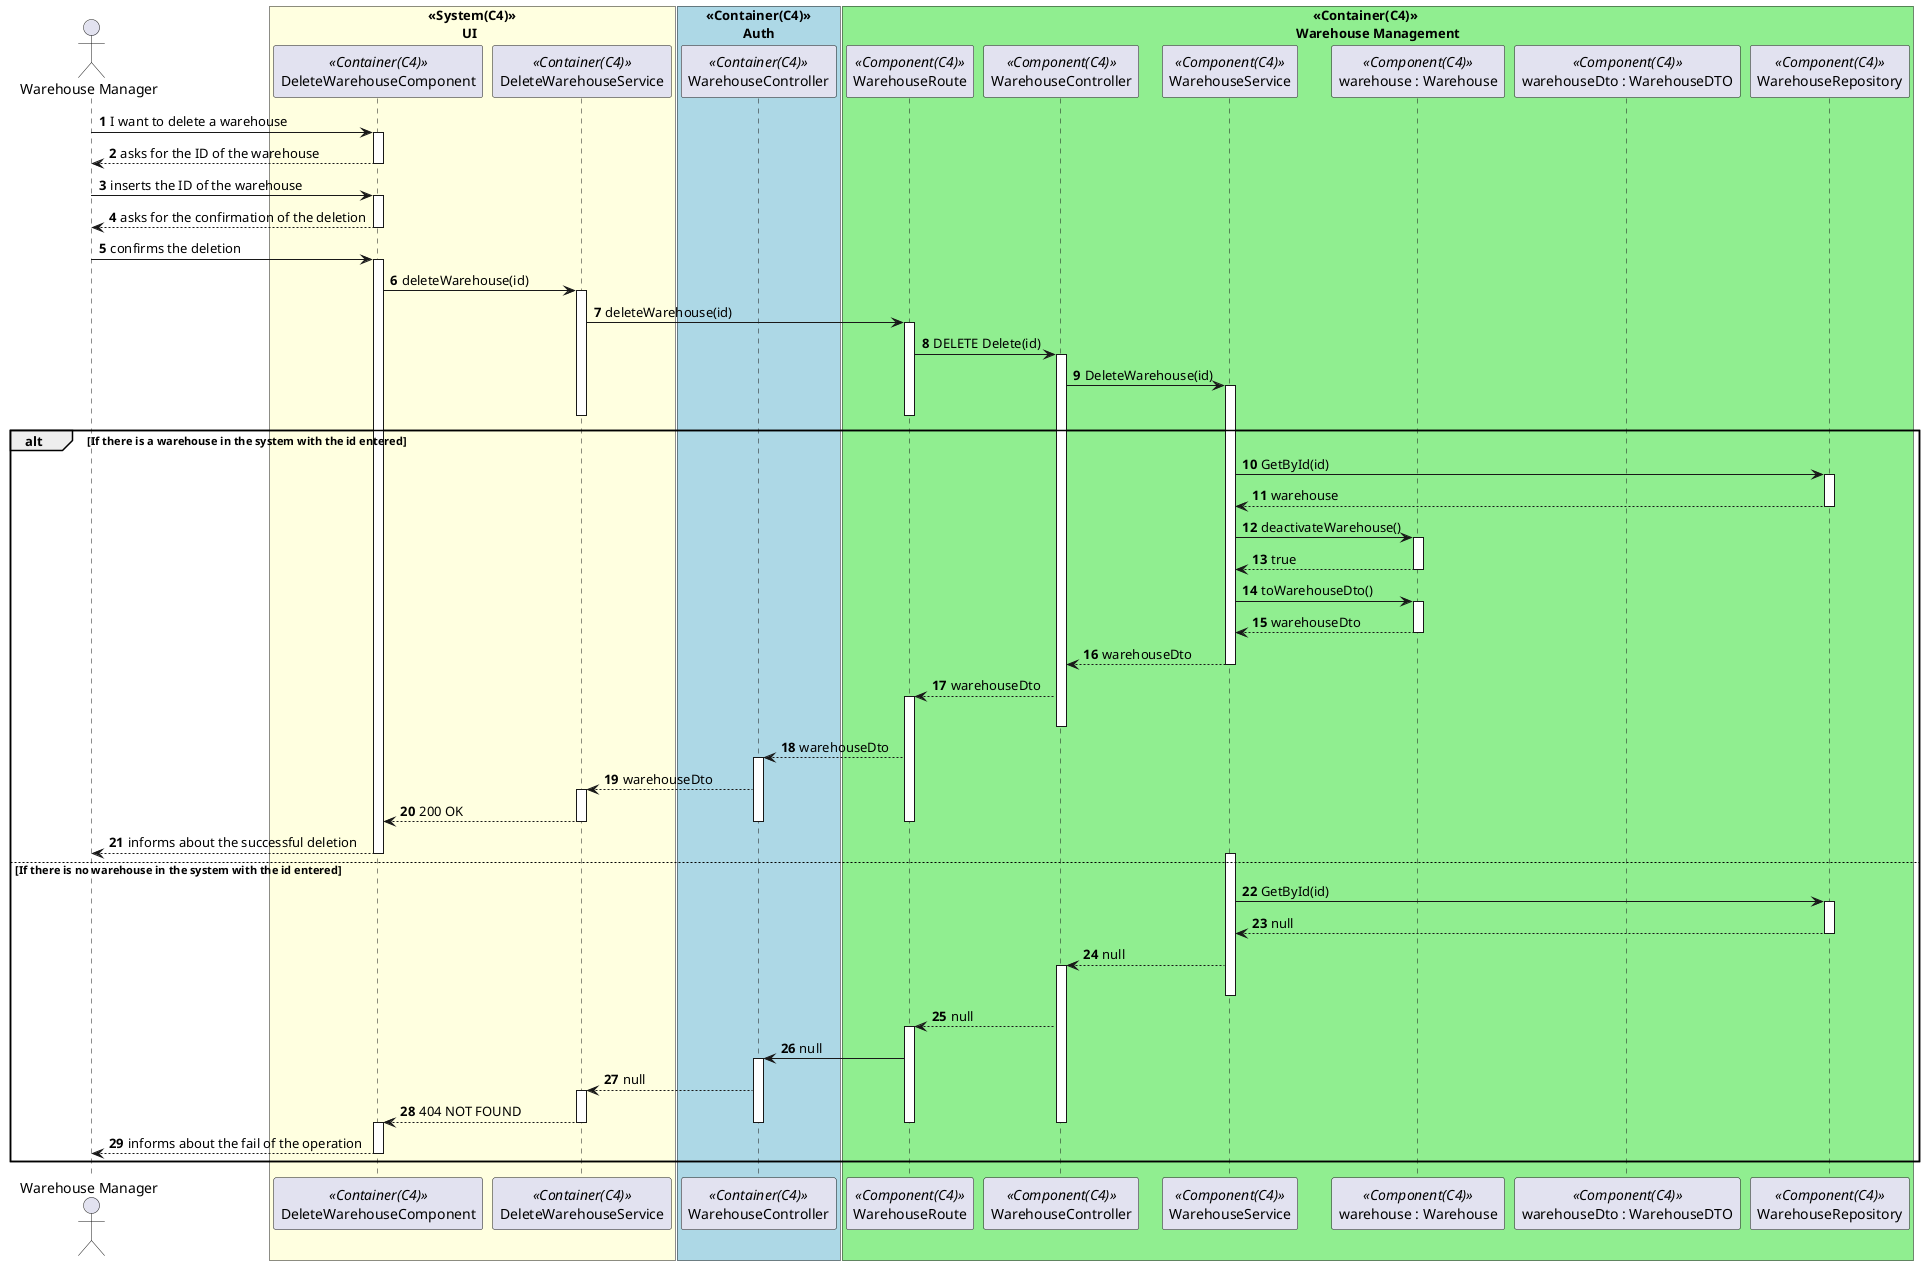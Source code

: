 @startuml
autonumber

actor "Warehouse Manager" as admin


box "<<System(C4)>>\n          UI" #LightYellow
participant DeleteWarehouseComponent as uiComponent <<Container(C4)>>
participant DeleteWarehouseService as uiService <<Container(C4)>>
box "<<Container(C4)>>\n           Auth" #LightBlue
participant WarehouseController as authController <<Container(C4)>>
box "     <<Container(C4)>>\nWarehouse Management" #LightGreen
participant WarehouseRoute as  WM <<Component(C4)>>
participant WarehouseController as  CTL <<Component(C4)>>
participant WarehouseService as  SV <<Component(C4)>>
participant "warehouse : Warehouse" as  W <<Component(C4)>>
participant "warehouseDto : WarehouseDTO" as  DTO <<Component(C4)>>
participant WarehouseRepository as  WR <<Component(C4)>>
end box
end box 
admin -> uiComponent: I want to delete a warehouse
activate uiComponent

uiComponent --> admin: asks for the ID of the warehouse
deactivate uiComponent

admin -> uiComponent: inserts the ID of the warehouse
activate uiComponent

uiComponent --> admin: asks for the confirmation of the deletion
deactivate uiComponent


admin -> uiComponent: confirms the deletion
activate uiComponent

uiComponent -> uiService : deleteWarehouse(id)
activate uiService
uiService -> WM : deleteWarehouse(id)
activate WM 
WM -> CTL : DELETE Delete(id)
activate CTL
CTL -> SV : DeleteWarehouse(id)
activate SV 
deactivate WM
deactivate uiService

alt If there is a warehouse in the system with the id entered


SV -> WR : GetById(id)
activate WR 
WR --> SV : warehouse
deactivate WR
SV -> W : deactivateWarehouse()
activate W

W --> SV : true 
deactivate W

SV -> W : toWarehouseDto()
activate W
W--> SV : warehouseDto
deactivate W
SV --> CTL : warehouseDto
deactivate SV
CTL --> WM : warehouseDto
activate WM
deactivate CTL
WM --> authController : warehouseDto
activate authController
authController --> uiService : warehouseDto
activate uiService
uiService --> uiComponent : 200 OK
deactivate uiService
deactivate authController 
deactivate WM
uiComponent --> admin: informs about the successful deletion
deactivate uiComponent

else If there is no warehouse in the system with the id entered

activate SV 
SV -> WR : GetById(id)
activate WR 
WR --> SV : null
deactivate WR

SV --> CTL : null
activate CTL
deactivate SV
CTL --> WM : null
activate WM
WM -> authController : null
activate authController

authController --> uiService : null 
activate uiService
uiService --> uiComponent : 404 NOT FOUND
deactivate uiService
deactivate authController
deactivate WM
deactivate CTL

activate uiComponent

uiComponent --> admin : informs about the fail of the operation

deactivate uiComponent


end 

deactivate admin
@enduml